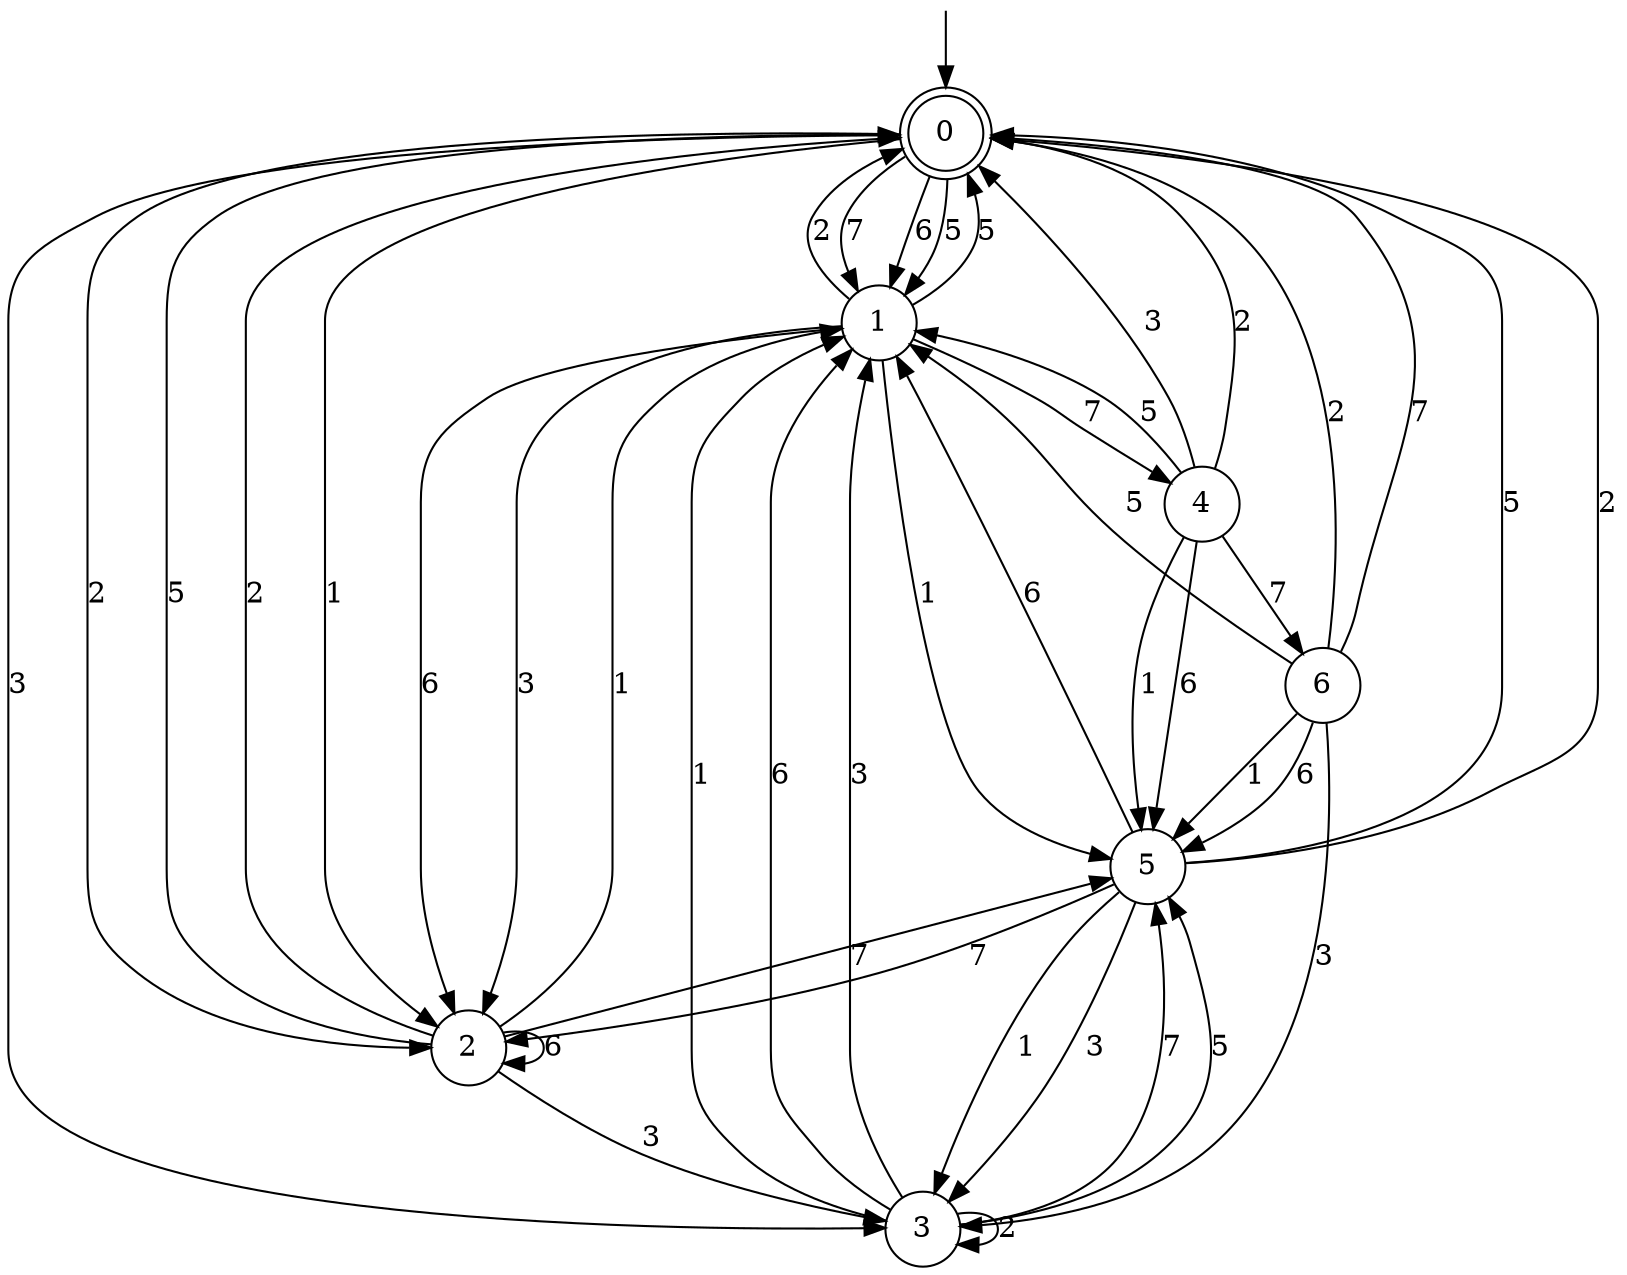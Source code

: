 digraph g {

	s0 [shape="doublecircle" label="0"];
	s1 [shape="circle" label="1"];
	s2 [shape="circle" label="2"];
	s3 [shape="circle" label="3"];
	s4 [shape="circle" label="4"];
	s5 [shape="circle" label="5"];
	s6 [shape="circle" label="6"];
	s0 -> s1 [label="7"];
	s0 -> s2 [label="1"];
	s0 -> s1 [label="6"];
	s0 -> s1 [label="5"];
	s0 -> s2 [label="2"];
	s0 -> s3 [label="3"];
	s1 -> s4 [label="7"];
	s1 -> s5 [label="1"];
	s1 -> s2 [label="6"];
	s1 -> s0 [label="5"];
	s1 -> s0 [label="2"];
	s1 -> s2 [label="3"];
	s2 -> s5 [label="7"];
	s2 -> s1 [label="1"];
	s2 -> s2 [label="6"];
	s2 -> s0 [label="5"];
	s2 -> s0 [label="2"];
	s2 -> s3 [label="3"];
	s3 -> s5 [label="7"];
	s3 -> s1 [label="1"];
	s3 -> s1 [label="6"];
	s3 -> s5 [label="5"];
	s3 -> s3 [label="2"];
	s3 -> s1 [label="3"];
	s4 -> s6 [label="7"];
	s4 -> s5 [label="1"];
	s4 -> s5 [label="6"];
	s4 -> s1 [label="5"];
	s4 -> s0 [label="2"];
	s4 -> s0 [label="3"];
	s5 -> s2 [label="7"];
	s5 -> s3 [label="1"];
	s5 -> s1 [label="6"];
	s5 -> s0 [label="5"];
	s5 -> s0 [label="2"];
	s5 -> s3 [label="3"];
	s6 -> s0 [label="7"];
	s6 -> s5 [label="1"];
	s6 -> s5 [label="6"];
	s6 -> s1 [label="5"];
	s6 -> s0 [label="2"];
	s6 -> s3 [label="3"];

__start0 [label="" shape="none" width="0" height="0"];
__start0 -> s0;

}
